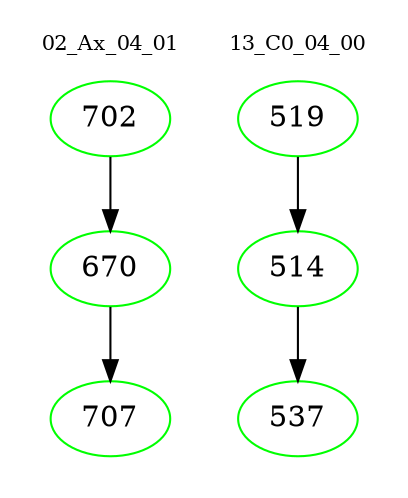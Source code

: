 digraph{
subgraph cluster_0 {
color = white
label = "02_Ax_04_01";
fontsize=10;
T0_702 [label="702", color="green"]
T0_702 -> T0_670 [color="black"]
T0_670 [label="670", color="green"]
T0_670 -> T0_707 [color="black"]
T0_707 [label="707", color="green"]
}
subgraph cluster_1 {
color = white
label = "13_C0_04_00";
fontsize=10;
T1_519 [label="519", color="green"]
T1_519 -> T1_514 [color="black"]
T1_514 [label="514", color="green"]
T1_514 -> T1_537 [color="black"]
T1_537 [label="537", color="green"]
}
}
